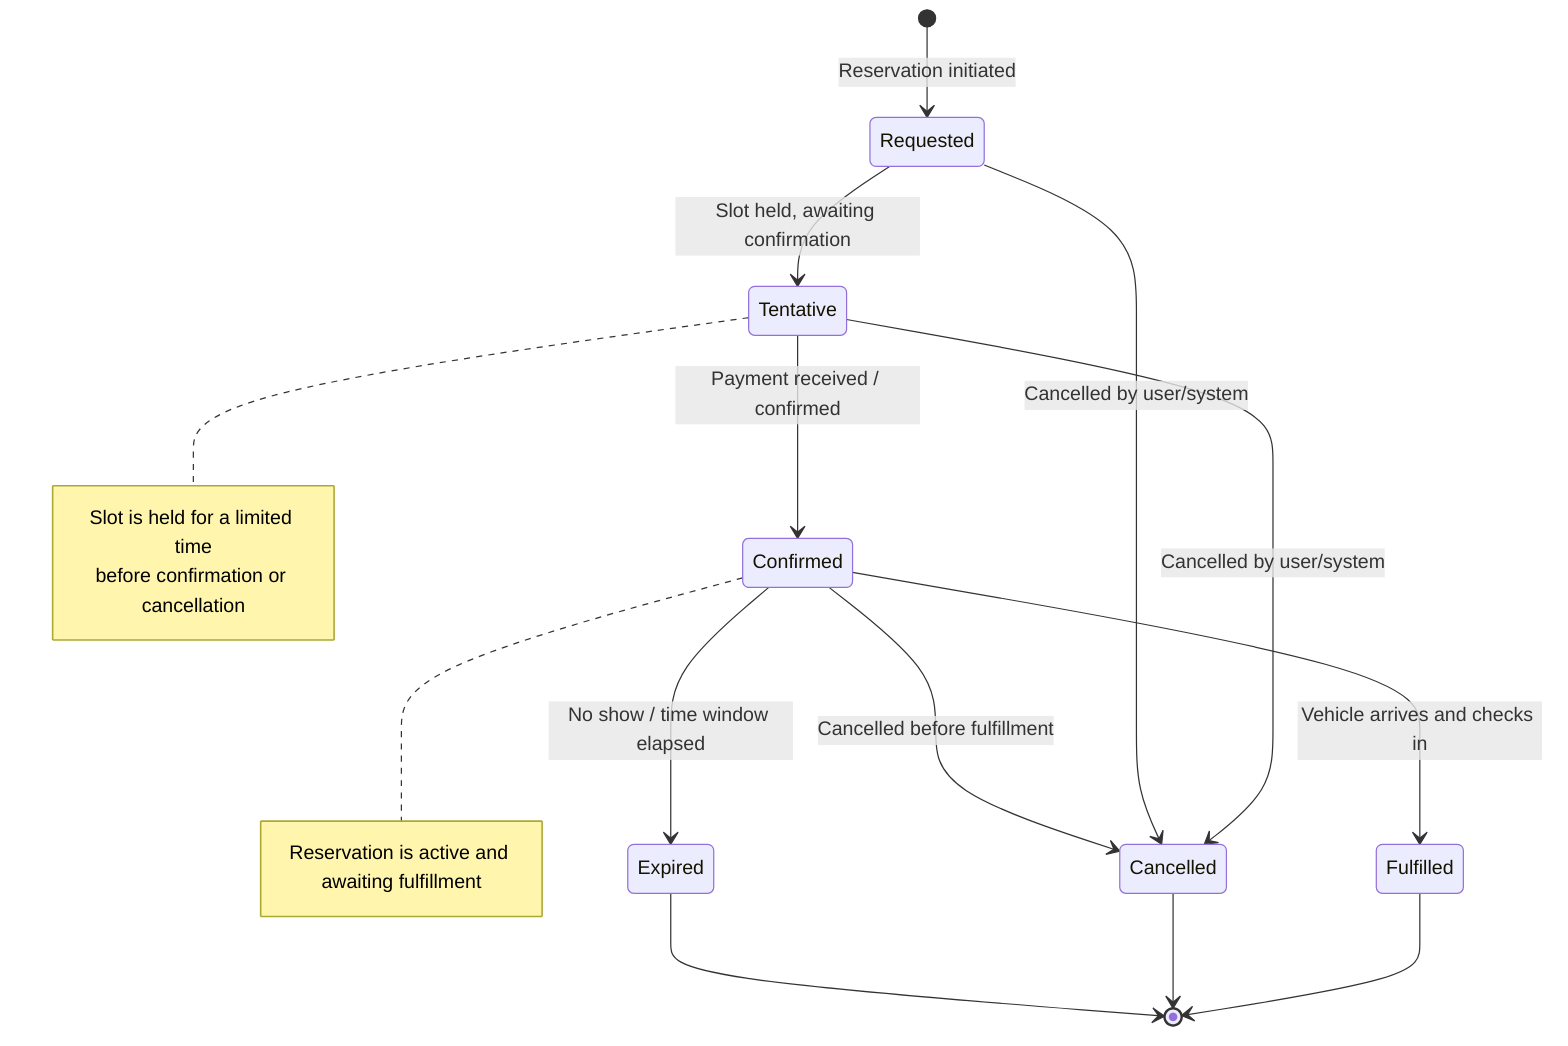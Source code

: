 stateDiagram-v2
    [*] --> Requested : Reservation initiated
    Requested --> Tentative : Slot held, awaiting confirmation
    Tentative --> Confirmed : Payment received / confirmed
    Tentative --> Cancelled : Cancelled by user/system
    Requested --> Cancelled : Cancelled by user/system
    Confirmed --> Fulfilled : Vehicle arrives and checks in
    Confirmed --> Cancelled : Cancelled before fulfillment
    Confirmed --> Expired : No show / time window elapsed
    Fulfilled --> [*]
    Cancelled --> [*]
    Expired --> [*]
    note right of Tentative
        Slot is held for a limited time
        before confirmation or cancellation
    end note
    note right of Confirmed
        Reservation is active and awaiting fulfillment
    end note